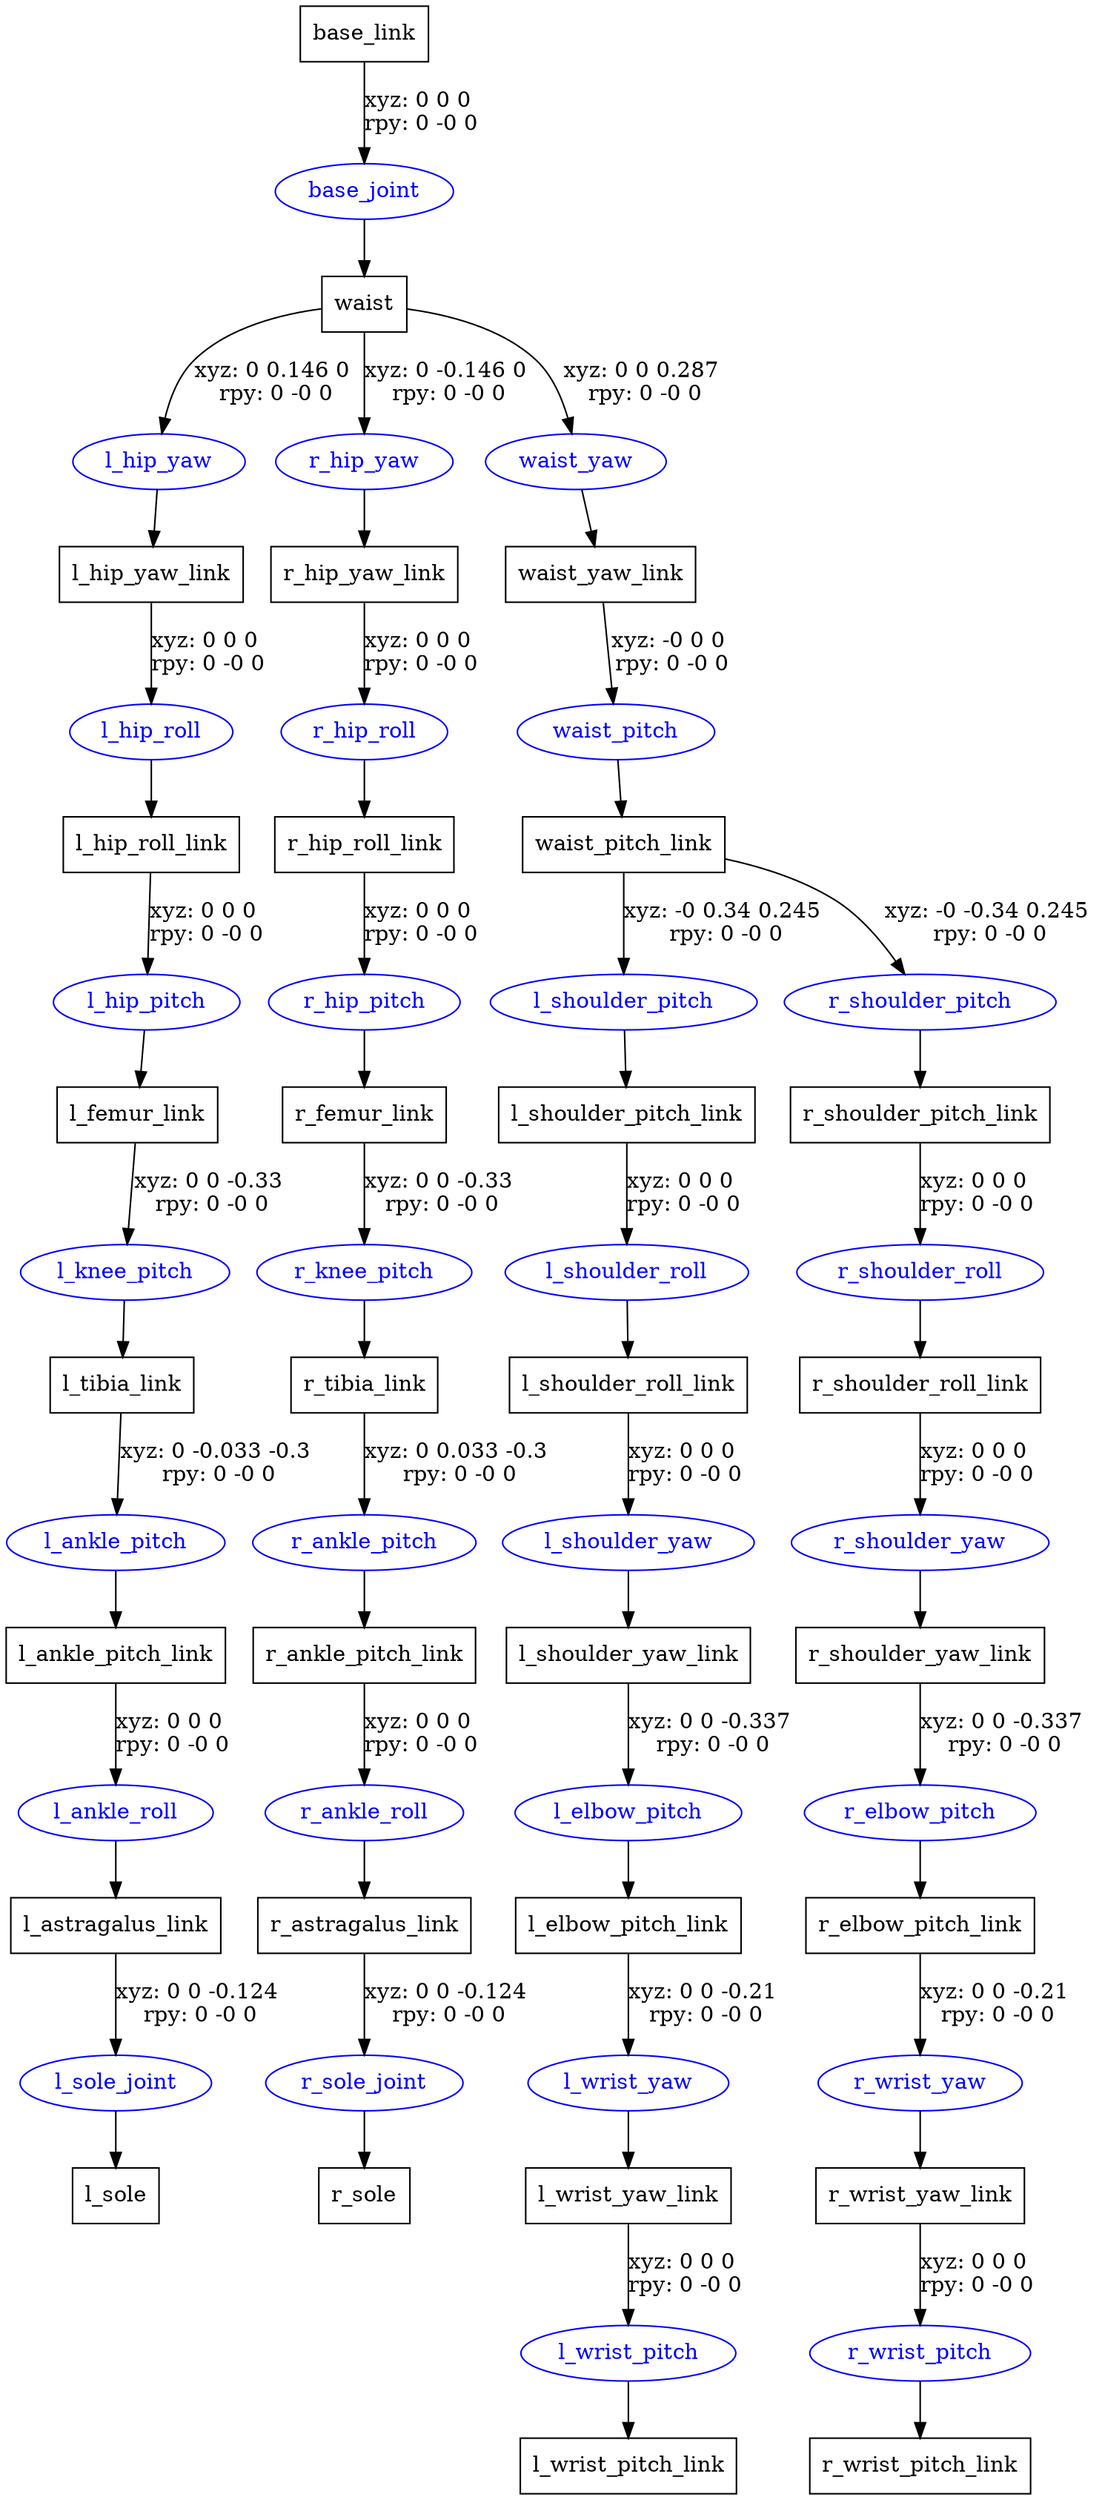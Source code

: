 digraph G {
node [shape=box];
"base_link" [label="base_link"];
"waist" [label="waist"];
"l_hip_yaw_link" [label="l_hip_yaw_link"];
"l_hip_roll_link" [label="l_hip_roll_link"];
"l_femur_link" [label="l_femur_link"];
"l_tibia_link" [label="l_tibia_link"];
"l_ankle_pitch_link" [label="l_ankle_pitch_link"];
"l_astragalus_link" [label="l_astragalus_link"];
"l_sole" [label="l_sole"];
"r_hip_yaw_link" [label="r_hip_yaw_link"];
"r_hip_roll_link" [label="r_hip_roll_link"];
"r_femur_link" [label="r_femur_link"];
"r_tibia_link" [label="r_tibia_link"];
"r_ankle_pitch_link" [label="r_ankle_pitch_link"];
"r_astragalus_link" [label="r_astragalus_link"];
"r_sole" [label="r_sole"];
"waist_yaw_link" [label="waist_yaw_link"];
"waist_pitch_link" [label="waist_pitch_link"];
"l_shoulder_pitch_link" [label="l_shoulder_pitch_link"];
"l_shoulder_roll_link" [label="l_shoulder_roll_link"];
"l_shoulder_yaw_link" [label="l_shoulder_yaw_link"];
"l_elbow_pitch_link" [label="l_elbow_pitch_link"];
"l_wrist_yaw_link" [label="l_wrist_yaw_link"];
"l_wrist_pitch_link" [label="l_wrist_pitch_link"];
"r_shoulder_pitch_link" [label="r_shoulder_pitch_link"];
"r_shoulder_roll_link" [label="r_shoulder_roll_link"];
"r_shoulder_yaw_link" [label="r_shoulder_yaw_link"];
"r_elbow_pitch_link" [label="r_elbow_pitch_link"];
"r_wrist_yaw_link" [label="r_wrist_yaw_link"];
"r_wrist_pitch_link" [label="r_wrist_pitch_link"];
node [shape=ellipse, color=blue, fontcolor=blue];
"base_link" -> "base_joint" [label="xyz: 0 0 0 \nrpy: 0 -0 0"]
"base_joint" -> "waist"
"waist" -> "l_hip_yaw" [label="xyz: 0 0.146 0 \nrpy: 0 -0 0"]
"l_hip_yaw" -> "l_hip_yaw_link"
"l_hip_yaw_link" -> "l_hip_roll" [label="xyz: 0 0 0 \nrpy: 0 -0 0"]
"l_hip_roll" -> "l_hip_roll_link"
"l_hip_roll_link" -> "l_hip_pitch" [label="xyz: 0 0 0 \nrpy: 0 -0 0"]
"l_hip_pitch" -> "l_femur_link"
"l_femur_link" -> "l_knee_pitch" [label="xyz: 0 0 -0.33 \nrpy: 0 -0 0"]
"l_knee_pitch" -> "l_tibia_link"
"l_tibia_link" -> "l_ankle_pitch" [label="xyz: 0 -0.033 -0.3 \nrpy: 0 -0 0"]
"l_ankle_pitch" -> "l_ankle_pitch_link"
"l_ankle_pitch_link" -> "l_ankle_roll" [label="xyz: 0 0 0 \nrpy: 0 -0 0"]
"l_ankle_roll" -> "l_astragalus_link"
"l_astragalus_link" -> "l_sole_joint" [label="xyz: 0 0 -0.124 \nrpy: 0 -0 0"]
"l_sole_joint" -> "l_sole"
"waist" -> "r_hip_yaw" [label="xyz: 0 -0.146 0 \nrpy: 0 -0 0"]
"r_hip_yaw" -> "r_hip_yaw_link"
"r_hip_yaw_link" -> "r_hip_roll" [label="xyz: 0 0 0 \nrpy: 0 -0 0"]
"r_hip_roll" -> "r_hip_roll_link"
"r_hip_roll_link" -> "r_hip_pitch" [label="xyz: 0 0 0 \nrpy: 0 -0 0"]
"r_hip_pitch" -> "r_femur_link"
"r_femur_link" -> "r_knee_pitch" [label="xyz: 0 0 -0.33 \nrpy: 0 -0 0"]
"r_knee_pitch" -> "r_tibia_link"
"r_tibia_link" -> "r_ankle_pitch" [label="xyz: 0 0.033 -0.3 \nrpy: 0 -0 0"]
"r_ankle_pitch" -> "r_ankle_pitch_link"
"r_ankle_pitch_link" -> "r_ankle_roll" [label="xyz: 0 0 0 \nrpy: 0 -0 0"]
"r_ankle_roll" -> "r_astragalus_link"
"r_astragalus_link" -> "r_sole_joint" [label="xyz: 0 0 -0.124 \nrpy: 0 -0 0"]
"r_sole_joint" -> "r_sole"
"waist" -> "waist_yaw" [label="xyz: 0 0 0.287 \nrpy: 0 -0 0"]
"waist_yaw" -> "waist_yaw_link"
"waist_yaw_link" -> "waist_pitch" [label="xyz: -0 0 0 \nrpy: 0 -0 0"]
"waist_pitch" -> "waist_pitch_link"
"waist_pitch_link" -> "l_shoulder_pitch" [label="xyz: -0 0.34 0.245 \nrpy: 0 -0 0"]
"l_shoulder_pitch" -> "l_shoulder_pitch_link"
"l_shoulder_pitch_link" -> "l_shoulder_roll" [label="xyz: 0 0 0 \nrpy: 0 -0 0"]
"l_shoulder_roll" -> "l_shoulder_roll_link"
"l_shoulder_roll_link" -> "l_shoulder_yaw" [label="xyz: 0 0 0 \nrpy: 0 -0 0"]
"l_shoulder_yaw" -> "l_shoulder_yaw_link"
"l_shoulder_yaw_link" -> "l_elbow_pitch" [label="xyz: 0 0 -0.337 \nrpy: 0 -0 0"]
"l_elbow_pitch" -> "l_elbow_pitch_link"
"l_elbow_pitch_link" -> "l_wrist_yaw" [label="xyz: 0 0 -0.21 \nrpy: 0 -0 0"]
"l_wrist_yaw" -> "l_wrist_yaw_link"
"l_wrist_yaw_link" -> "l_wrist_pitch" [label="xyz: 0 0 0 \nrpy: 0 -0 0"]
"l_wrist_pitch" -> "l_wrist_pitch_link"
"waist_pitch_link" -> "r_shoulder_pitch" [label="xyz: -0 -0.34 0.245 \nrpy: 0 -0 0"]
"r_shoulder_pitch" -> "r_shoulder_pitch_link"
"r_shoulder_pitch_link" -> "r_shoulder_roll" [label="xyz: 0 0 0 \nrpy: 0 -0 0"]
"r_shoulder_roll" -> "r_shoulder_roll_link"
"r_shoulder_roll_link" -> "r_shoulder_yaw" [label="xyz: 0 0 0 \nrpy: 0 -0 0"]
"r_shoulder_yaw" -> "r_shoulder_yaw_link"
"r_shoulder_yaw_link" -> "r_elbow_pitch" [label="xyz: 0 0 -0.337 \nrpy: 0 -0 0"]
"r_elbow_pitch" -> "r_elbow_pitch_link"
"r_elbow_pitch_link" -> "r_wrist_yaw" [label="xyz: 0 0 -0.21 \nrpy: 0 -0 0"]
"r_wrist_yaw" -> "r_wrist_yaw_link"
"r_wrist_yaw_link" -> "r_wrist_pitch" [label="xyz: 0 0 0 \nrpy: 0 -0 0"]
"r_wrist_pitch" -> "r_wrist_pitch_link"
}

